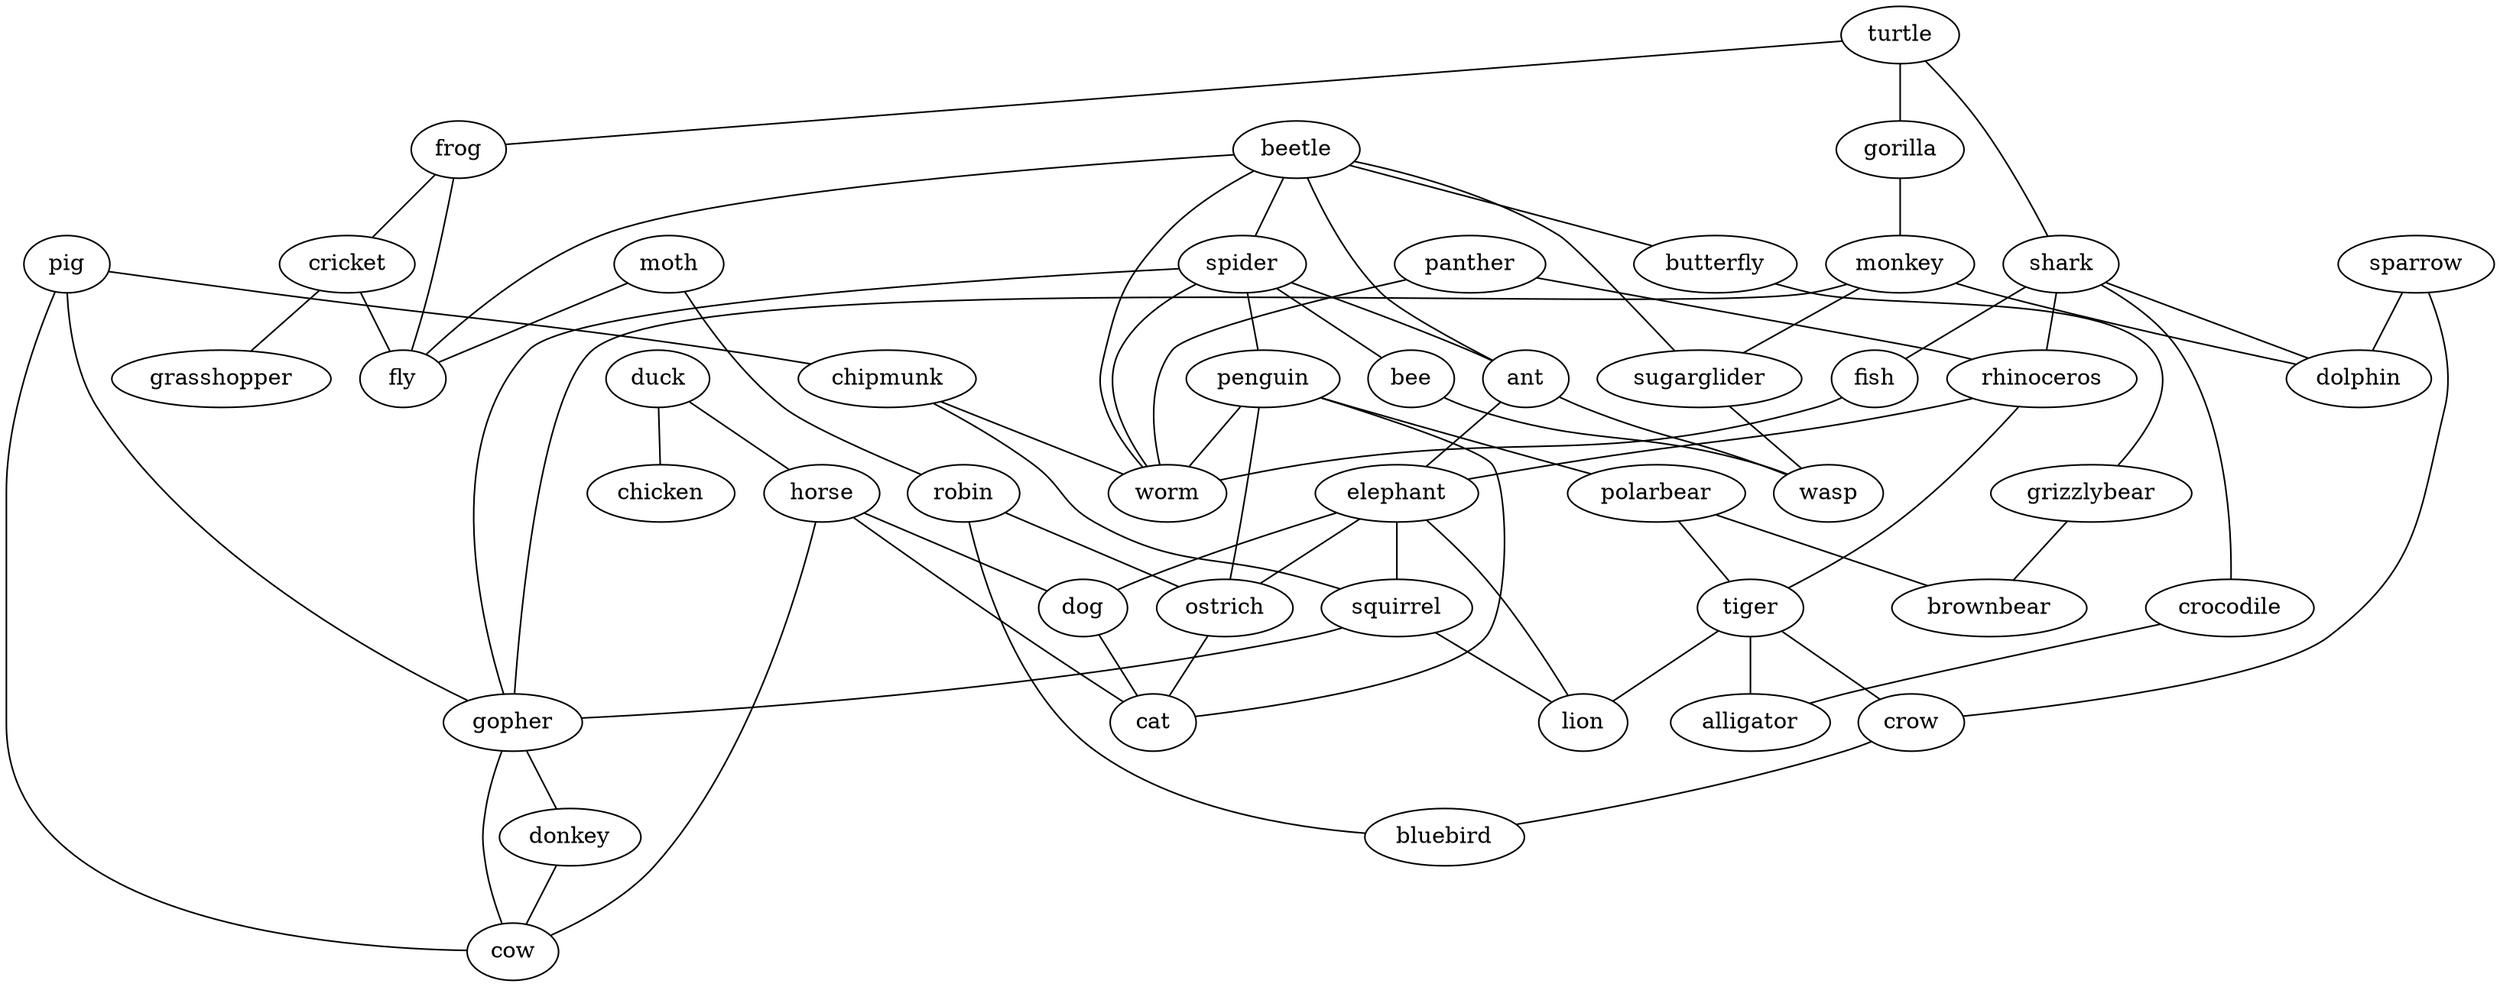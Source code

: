strict graph G {
turtle;
shark;
sparrow;
moth;
panther;
fish;
beetle;
spider;
pig;
ant;
duck;
robin;
chicken;
gorilla;
frog;
rhinoceros;
monkey;
elephant;
penguin;
chipmunk;
polarbear;
butterfly;
cricket;
dolphin;
grizzlybear;
squirrel;
horse;
gopher;
tiger;
grasshopper;
worm;
crow;
bluebird;
donkey;
ostrich;
fly;
bee;
cow;
sugarglider;
crocodile;
dog;
lion;
cat;
alligator;
brownbear;
wasp;
turtle -- gorilla  [weight=1];
turtle -- shark  [weight=1];
turtle -- frog  [weight=1];
shark -- fish  [weight=1];
shark -- dolphin  [weight=1];
shark -- rhinoceros  [weight=1];
shark -- crocodile  [weight=1];
sparrow -- crow  [weight=1];
sparrow -- dolphin  [weight=1];
moth -- fly  [weight=1];
moth -- robin  [weight=1];
panther -- rhinoceros  [weight=1];
panther -- worm  [weight=1];
fish -- worm  [weight=1];
beetle -- butterfly  [weight=1];
beetle -- fly  [weight=1];
beetle -- sugarglider  [weight=1];
beetle -- worm  [weight=1];
beetle -- spider  [weight=1];
beetle -- ant  [weight=1];
spider -- worm  [weight=1];
spider -- bee  [weight=1];
spider -- ant  [weight=1];
spider -- gopher  [weight=1];
spider -- penguin  [weight=1];
pig -- gopher  [weight=1];
pig -- cow  [weight=1];
pig -- chipmunk  [weight=1];
ant -- wasp  [weight=1];
ant -- elephant  [weight=1];
duck -- horse  [weight=1];
duck -- chicken  [weight=1];
robin -- bluebird  [weight=1];
robin -- ostrich  [weight=1];
gorilla -- monkey  [weight=1];
frog -- fly  [weight=1];
frog -- cricket  [weight=1];
rhinoceros -- tiger  [weight=1];
rhinoceros -- elephant  [weight=1];
monkey -- sugarglider  [weight=1];
monkey -- dolphin  [weight=1];
monkey -- gopher  [weight=1];
elephant -- squirrel  [weight=1];
elephant -- dog  [weight=1];
elephant -- ostrich  [weight=1];
elephant -- lion  [weight=1];
penguin -- worm  [weight=1];
penguin -- ostrich  [weight=1];
penguin -- cat  [weight=1];
penguin -- polarbear  [weight=1];
chipmunk -- worm  [weight=1];
chipmunk -- squirrel  [weight=1];
polarbear -- tiger  [weight=1];
polarbear -- brownbear  [weight=1];
butterfly -- grizzlybear  [weight=1];
cricket -- fly  [weight=1];
cricket -- grasshopper  [weight=1];
grizzlybear -- brownbear  [weight=1];
squirrel -- lion  [weight=1];
squirrel -- gopher  [weight=1];
horse -- dog  [weight=1];
horse -- cow  [weight=1];
horse -- cat  [weight=1];
gopher -- donkey  [weight=1];
gopher -- cow  [weight=1];
tiger -- alligator  [weight=1];
tiger -- crow  [weight=1];
tiger -- lion  [weight=1];
crow -- bluebird  [weight=1];
donkey -- cow  [weight=1];
ostrich -- cat  [weight=1];
bee -- wasp  [weight=1];
sugarglider -- wasp  [weight=1];
crocodile -- alligator  [weight=1];
dog -- cat  [weight=1];
}
